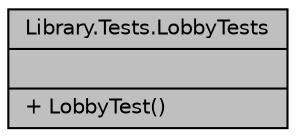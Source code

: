 digraph "Library.Tests.LobbyTests"
{
 // INTERACTIVE_SVG=YES
 // LATEX_PDF_SIZE
  edge [fontname="Helvetica",fontsize="10",labelfontname="Helvetica",labelfontsize="10"];
  node [fontname="Helvetica",fontsize="10",shape=record];
  Node1 [label="{Library.Tests.LobbyTests\n||+ LobbyTest()\l}",height=0.2,width=0.4,color="black", fillcolor="grey75", style="filled", fontcolor="black",tooltip="Se testea el Lobby"];
}
